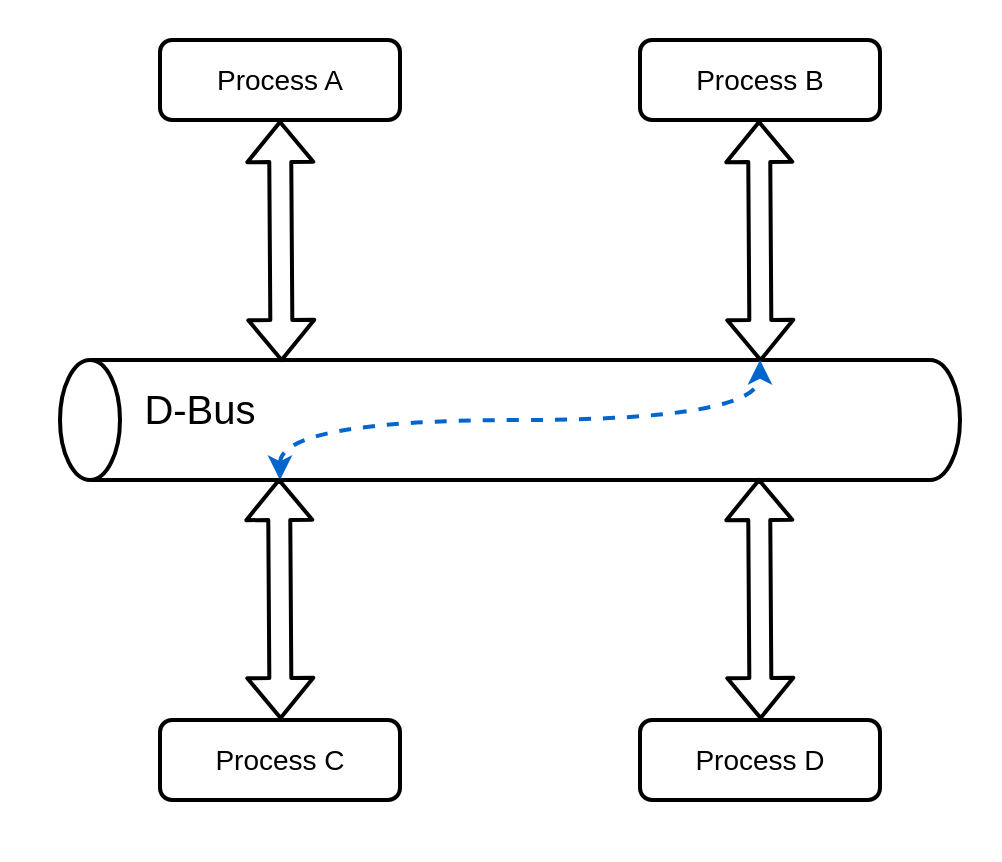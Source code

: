 <mxfile><diagram id="hfZh9LIQB53_t3UptJXN" name="第 1 页"><mxGraphModel dx="624" dy="407" grid="1" gridSize="10" guides="1" tooltips="1" connect="1" arrows="1" fold="1" page="1" pageScale="1" pageWidth="827" pageHeight="1169" math="0" shadow="0"><root><mxCell id="0"/><mxCell id="1" parent="0"/><mxCell id="15" value="" style="rounded=0;whiteSpace=wrap;html=1;fontSize=20;strokeColor=none;fillColor=#FFFFFF;" parent="1" vertex="1"><mxGeometry x="80" y="20" width="500" height="430" as="geometry"/></mxCell><mxCell id="2" value="" style="shape=cylinder3;whiteSpace=wrap;html=1;boundedLbl=1;backgroundOutline=1;size=15;rotation=-90;strokeColor=#000000;fillColor=#FFFFFF;strokeWidth=2;" parent="1" vertex="1"><mxGeometry x="305" y="5" width="60" height="450" as="geometry"/></mxCell><mxCell id="3" value="&lt;font color=&quot;#000000&quot; style=&quot;font-size: 14px;&quot;&gt;Process A&lt;/font&gt;" style="rounded=1;whiteSpace=wrap;html=1;strokeColor=#000000;fillColor=#FFFFFF;strokeWidth=2;" parent="1" vertex="1"><mxGeometry x="160" y="40" width="120" height="40" as="geometry"/></mxCell><mxCell id="4" value="&lt;font color=&quot;#000000&quot; style=&quot;font-size: 14px;&quot;&gt;Process B&lt;/font&gt;" style="rounded=1;whiteSpace=wrap;html=1;fillColor=#FFFFFF;strokeColor=#000000;strokeWidth=2;" parent="1" vertex="1"><mxGeometry x="400" y="40" width="120" height="40" as="geometry"/></mxCell><mxCell id="5" value="" style="shape=flexArrow;endArrow=classic;startArrow=classic;html=1;fontSize=14;entryX=0.5;entryY=1;entryDx=0;entryDy=0;exitX=0.983;exitY=0.21;exitDx=0;exitDy=0;exitPerimeter=0;strokeColor=#000000;strokeWidth=2;" parent="1" target="3" edge="1"><mxGeometry width="100" height="100" relative="1" as="geometry"><mxPoint x="220.8" y="201.02" as="sourcePoint"/><mxPoint x="410" y="160" as="targetPoint"/></mxGeometry></mxCell><mxCell id="7" value="&lt;font color=&quot;#000000&quot; style=&quot;font-size: 20px;&quot;&gt;D-Bus&lt;/font&gt;" style="text;html=1;strokeColor=none;fillColor=none;align=center;verticalAlign=middle;whiteSpace=wrap;rounded=0;fontSize=18;" parent="1" vertex="1"><mxGeometry x="150" y="210" width="60" height="30" as="geometry"/></mxCell><mxCell id="8" value="" style="shape=flexArrow;endArrow=classic;startArrow=classic;html=1;fontSize=14;entryX=0.5;entryY=1;entryDx=0;entryDy=0;exitX=0.983;exitY=0.21;exitDx=0;exitDy=0;exitPerimeter=0;strokeColor=#000000;strokeWidth=2;" parent="1" edge="1"><mxGeometry width="100" height="100" relative="1" as="geometry"><mxPoint x="460.3" y="201.02" as="sourcePoint"/><mxPoint x="459.5" y="80" as="targetPoint"/></mxGeometry></mxCell><mxCell id="14" style="edgeStyle=orthogonalEdgeStyle;curved=1;html=1;dashed=1;strokeWidth=2;fontSize=20;startArrow=classic;startFill=1;strokeColor=#0066CC;" parent="1" edge="1"><mxGeometry relative="1" as="geometry"><mxPoint x="220" y="260" as="sourcePoint"/><mxPoint x="460" y="200" as="targetPoint"/><Array as="points"><mxPoint x="220" y="230"/><mxPoint x="460" y="230"/></Array></mxGeometry></mxCell><mxCell id="9" value="&lt;font color=&quot;#000000&quot; style=&quot;font-size: 14px;&quot;&gt;Process C&lt;/font&gt;" style="rounded=1;whiteSpace=wrap;html=1;strokeColor=#000000;fillColor=#FFFFFF;strokeWidth=2;" parent="1" vertex="1"><mxGeometry x="160" y="380" width="120" height="40" as="geometry"/></mxCell><mxCell id="10" value="" style="shape=flexArrow;endArrow=classic;startArrow=classic;html=1;fontSize=14;entryX=0.5;entryY=1;entryDx=0;entryDy=0;exitX=0.983;exitY=0.21;exitDx=0;exitDy=0;exitPerimeter=0;strokeColor=#000000;strokeWidth=2;" parent="1" edge="1"><mxGeometry width="100" height="100" relative="1" as="geometry"><mxPoint x="220.3" y="380" as="sourcePoint"/><mxPoint x="219.5" y="258.98" as="targetPoint"/></mxGeometry></mxCell><mxCell id="11" value="&lt;font color=&quot;#000000&quot; style=&quot;font-size: 14px;&quot;&gt;Process D&lt;/font&gt;" style="rounded=1;whiteSpace=wrap;html=1;strokeColor=#000000;fillColor=#FFFFFF;strokeWidth=2;" parent="1" vertex="1"><mxGeometry x="400" y="380" width="120" height="40" as="geometry"/></mxCell><mxCell id="12" value="" style="shape=flexArrow;endArrow=classic;startArrow=classic;html=1;fontSize=14;entryX=0.5;entryY=1;entryDx=0;entryDy=0;exitX=0.983;exitY=0.21;exitDx=0;exitDy=0;exitPerimeter=0;strokeColor=#000000;strokeWidth=2;" parent="1" edge="1"><mxGeometry width="100" height="100" relative="1" as="geometry"><mxPoint x="460.3" y="380" as="sourcePoint"/><mxPoint x="459.5" y="258.98" as="targetPoint"/></mxGeometry></mxCell></root></mxGraphModel></diagram></mxfile>